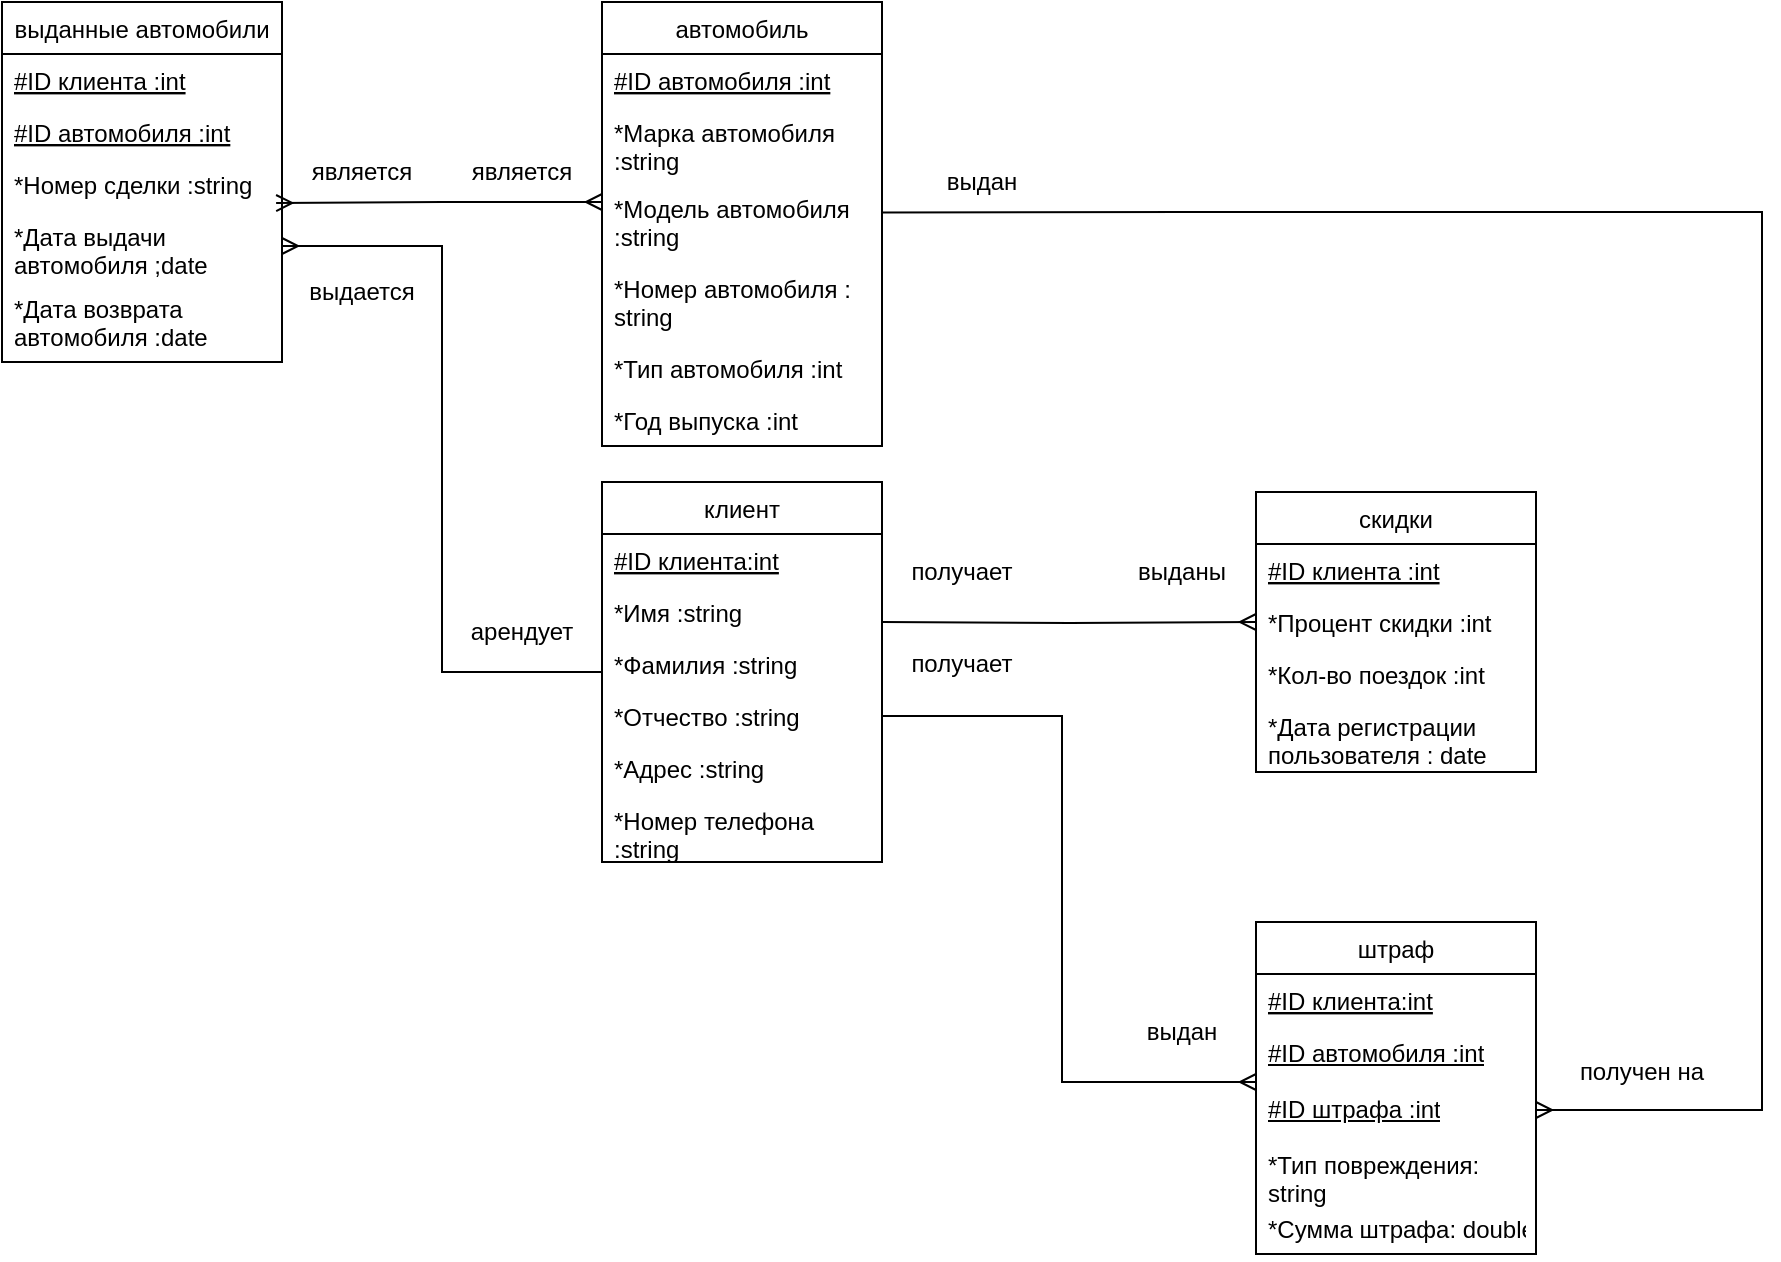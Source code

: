 <mxfile version="21.0.2" type="device"><diagram name="Страница 1" id="qD8CDFKzmHq4nJheiD8u"><mxGraphModel dx="880" dy="470" grid="1" gridSize="10" guides="1" tooltips="1" connect="1" arrows="1" fold="1" page="1" pageScale="1" pageWidth="827" pageHeight="1169" math="0" shadow="0"><root><mxCell id="0"/><mxCell id="1" parent="0"/><mxCell id="JIK2Z5EQTDYxclbeLIyV-1" value="автомобиль" style="swimlane;fontStyle=0;childLayout=stackLayout;horizontal=1;startSize=26;fillColor=none;horizontalStack=0;resizeParent=1;resizeParentMax=0;resizeLast=0;collapsible=1;marginBottom=0;" parent="1" vertex="1"><mxGeometry x="360" y="110" width="140" height="222" as="geometry"/></mxCell><mxCell id="JIK2Z5EQTDYxclbeLIyV-2" value="#ID автомобиля :int " style="text;strokeColor=none;fillColor=none;align=left;verticalAlign=top;spacingLeft=4;spacingRight=4;overflow=hidden;rotatable=0;points=[[0,0.5],[1,0.5]];portConstraint=eastwest;fontStyle=4" parent="JIK2Z5EQTDYxclbeLIyV-1" vertex="1"><mxGeometry y="26" width="140" height="26" as="geometry"/></mxCell><mxCell id="JIK2Z5EQTDYxclbeLIyV-5" value="*Марка автомобиля :string" style="text;strokeColor=none;fillColor=none;align=left;verticalAlign=top;spacingLeft=4;spacingRight=4;overflow=hidden;rotatable=0;points=[[0,0.5],[1,0.5]];portConstraint=eastwest;whiteSpace=wrap;" parent="JIK2Z5EQTDYxclbeLIyV-1" vertex="1"><mxGeometry y="52" width="140" height="38" as="geometry"/></mxCell><mxCell id="JIK2Z5EQTDYxclbeLIyV-4" value="*Модель автомобиля :string " style="text;strokeColor=none;fillColor=none;align=left;verticalAlign=top;spacingLeft=4;spacingRight=4;overflow=hidden;rotatable=0;points=[[0,0.5],[1,0.5]];portConstraint=eastwest;whiteSpace=wrap;" parent="JIK2Z5EQTDYxclbeLIyV-1" vertex="1"><mxGeometry y="90" width="140" height="40" as="geometry"/></mxCell><mxCell id="JIK2Z5EQTDYxclbeLIyV-3" value="*Номер автомобиля : string " style="text;strokeColor=none;fillColor=none;align=left;verticalAlign=top;spacingLeft=4;spacingRight=4;overflow=hidden;rotatable=0;points=[[0,0.5],[1,0.5]];portConstraint=eastwest;whiteSpace=wrap;" parent="JIK2Z5EQTDYxclbeLIyV-1" vertex="1"><mxGeometry y="130" width="140" height="40" as="geometry"/></mxCell><mxCell id="JIK2Z5EQTDYxclbeLIyV-7" value="*Тип автомобиля :int" style="text;strokeColor=none;fillColor=none;align=left;verticalAlign=top;spacingLeft=4;spacingRight=4;overflow=hidden;rotatable=0;points=[[0,0.5],[1,0.5]];portConstraint=eastwest;" parent="JIK2Z5EQTDYxclbeLIyV-1" vertex="1"><mxGeometry y="170" width="140" height="26" as="geometry"/></mxCell><mxCell id="JIK2Z5EQTDYxclbeLIyV-6" value="*Год выпуска :int" style="text;strokeColor=none;fillColor=none;align=left;verticalAlign=top;spacingLeft=4;spacingRight=4;overflow=hidden;rotatable=0;points=[[0,0.5],[1,0.5]];portConstraint=eastwest;" parent="JIK2Z5EQTDYxclbeLIyV-1" vertex="1"><mxGeometry y="196" width="140" height="26" as="geometry"/></mxCell><mxCell id="JIK2Z5EQTDYxclbeLIyV-8" value="клиент" style="swimlane;fontStyle=0;childLayout=stackLayout;horizontal=1;startSize=26;fillColor=none;horizontalStack=0;resizeParent=1;resizeParentMax=0;resizeLast=0;collapsible=1;marginBottom=0;" parent="1" vertex="1"><mxGeometry x="360" y="350" width="140" height="190" as="geometry"/></mxCell><mxCell id="JIK2Z5EQTDYxclbeLIyV-9" value="#ID клиента:int" style="text;strokeColor=none;fillColor=none;align=left;verticalAlign=top;spacingLeft=4;spacingRight=4;overflow=hidden;rotatable=0;points=[[0,0.5],[1,0.5]];portConstraint=eastwest;fontStyle=4" parent="JIK2Z5EQTDYxclbeLIyV-8" vertex="1"><mxGeometry y="26" width="140" height="26" as="geometry"/></mxCell><mxCell id="JIK2Z5EQTDYxclbeLIyV-10" value="*Имя :string" style="text;strokeColor=none;fillColor=none;align=left;verticalAlign=top;spacingLeft=4;spacingRight=4;overflow=hidden;rotatable=0;points=[[0,0.5],[1,0.5]];portConstraint=eastwest;" parent="JIK2Z5EQTDYxclbeLIyV-8" vertex="1"><mxGeometry y="52" width="140" height="26" as="geometry"/></mxCell><mxCell id="JIK2Z5EQTDYxclbeLIyV-11" value="*Фамилия :string" style="text;strokeColor=none;fillColor=none;align=left;verticalAlign=top;spacingLeft=4;spacingRight=4;overflow=hidden;rotatable=0;points=[[0,0.5],[1,0.5]];portConstraint=eastwest;" parent="JIK2Z5EQTDYxclbeLIyV-8" vertex="1"><mxGeometry y="78" width="140" height="26" as="geometry"/></mxCell><mxCell id="JIK2Z5EQTDYxclbeLIyV-12" value="*Отчество :string" style="text;strokeColor=none;fillColor=none;align=left;verticalAlign=top;spacingLeft=4;spacingRight=4;overflow=hidden;rotatable=0;points=[[0,0.5],[1,0.5]];portConstraint=eastwest;" parent="JIK2Z5EQTDYxclbeLIyV-8" vertex="1"><mxGeometry y="104" width="140" height="26" as="geometry"/></mxCell><mxCell id="JIK2Z5EQTDYxclbeLIyV-13" value="*Адрес :string" style="text;strokeColor=none;fillColor=none;align=left;verticalAlign=top;spacingLeft=4;spacingRight=4;overflow=hidden;rotatable=0;points=[[0,0.5],[1,0.5]];portConstraint=eastwest;" parent="JIK2Z5EQTDYxclbeLIyV-8" vertex="1"><mxGeometry y="130" width="140" height="26" as="geometry"/></mxCell><mxCell id="JIK2Z5EQTDYxclbeLIyV-14" value="*Номер телефона :string" style="text;strokeColor=none;fillColor=none;align=left;verticalAlign=top;spacingLeft=4;spacingRight=4;overflow=hidden;rotatable=0;points=[[0,0.5],[1,0.5]];portConstraint=eastwest;whiteSpace=wrap;" parent="JIK2Z5EQTDYxclbeLIyV-8" vertex="1"><mxGeometry y="156" width="140" height="34" as="geometry"/></mxCell><mxCell id="JIK2Z5EQTDYxclbeLIyV-15" value="скидки" style="swimlane;fontStyle=0;childLayout=stackLayout;horizontal=1;startSize=26;fillColor=none;horizontalStack=0;resizeParent=1;resizeParentMax=0;resizeLast=0;collapsible=1;marginBottom=0;" parent="1" vertex="1"><mxGeometry x="687" y="355" width="140" height="140" as="geometry"/></mxCell><mxCell id="JIK2Z5EQTDYxclbeLIyV-16" value="#ID клиента :int " style="text;strokeColor=none;fillColor=none;align=left;verticalAlign=top;spacingLeft=4;spacingRight=4;overflow=hidden;rotatable=0;points=[[0,0.5],[1,0.5]];portConstraint=eastwest;fontStyle=4" parent="JIK2Z5EQTDYxclbeLIyV-15" vertex="1"><mxGeometry y="26" width="140" height="26" as="geometry"/></mxCell><mxCell id="JIK2Z5EQTDYxclbeLIyV-17" value="*Процент скидки :int" style="text;strokeColor=none;fillColor=none;align=left;verticalAlign=top;spacingLeft=4;spacingRight=4;overflow=hidden;rotatable=0;points=[[0,0.5],[1,0.5]];portConstraint=eastwest;" parent="JIK2Z5EQTDYxclbeLIyV-15" vertex="1"><mxGeometry y="52" width="140" height="26" as="geometry"/></mxCell><mxCell id="JIK2Z5EQTDYxclbeLIyV-18" value="*Кол-во поездок :int" style="text;strokeColor=none;fillColor=none;align=left;verticalAlign=top;spacingLeft=4;spacingRight=4;overflow=hidden;rotatable=0;points=[[0,0.5],[1,0.5]];portConstraint=eastwest;" parent="JIK2Z5EQTDYxclbeLIyV-15" vertex="1"><mxGeometry y="78" width="140" height="26" as="geometry"/></mxCell><mxCell id="JIK2Z5EQTDYxclbeLIyV-19" value="*Дата регистрации пользователя : date" style="text;strokeColor=none;fillColor=none;align=left;verticalAlign=top;spacingLeft=4;spacingRight=4;overflow=hidden;rotatable=0;points=[[0,0.5],[1,0.5]];portConstraint=eastwest;whiteSpace=wrap;" parent="JIK2Z5EQTDYxclbeLIyV-15" vertex="1"><mxGeometry y="104" width="140" height="36" as="geometry"/></mxCell><mxCell id="JIK2Z5EQTDYxclbeLIyV-42" style="edgeStyle=orthogonalEdgeStyle;rounded=0;orthogonalLoop=1;jettySize=auto;html=1;entryX=1;entryY=0.5;entryDx=0;entryDy=0;startArrow=ERmany;startFill=0;endArrow=none;endFill=0;" parent="1" source="JIK2Z5EQTDYxclbeLIyV-22" target="JIK2Z5EQTDYxclbeLIyV-12" edge="1"><mxGeometry relative="1" as="geometry"><Array as="points"><mxPoint x="590" y="650"/><mxPoint x="590" y="467"/></Array></mxGeometry></mxCell><mxCell id="JIK2Z5EQTDYxclbeLIyV-22" value="штраф" style="swimlane;fontStyle=0;childLayout=stackLayout;horizontal=1;startSize=26;fillColor=none;horizontalStack=0;resizeParent=1;resizeParentMax=0;resizeLast=0;collapsible=1;marginBottom=0;" parent="1" vertex="1"><mxGeometry x="687" y="570" width="140" height="166" as="geometry"/></mxCell><mxCell id="JIK2Z5EQTDYxclbeLIyV-23" value="#ID клиента:int" style="text;strokeColor=none;fillColor=none;align=left;verticalAlign=top;spacingLeft=4;spacingRight=4;overflow=hidden;rotatable=0;points=[[0,0.5],[1,0.5]];portConstraint=eastwest;fontStyle=4" parent="JIK2Z5EQTDYxclbeLIyV-22" vertex="1"><mxGeometry y="26" width="140" height="26" as="geometry"/></mxCell><mxCell id="JIK2Z5EQTDYxclbeLIyV-26" value="#ID автомобиля :int" style="text;strokeColor=none;fillColor=none;align=left;verticalAlign=top;spacingLeft=4;spacingRight=4;overflow=hidden;rotatable=0;points=[[0,0.5],[1,0.5]];portConstraint=eastwest;whiteSpace=wrap;fontStyle=4" parent="JIK2Z5EQTDYxclbeLIyV-22" vertex="1"><mxGeometry y="52" width="140" height="28" as="geometry"/></mxCell><mxCell id="JIK2Z5EQTDYxclbeLIyV-27" value="#ID штрафа :int" style="text;strokeColor=none;fillColor=none;align=left;verticalAlign=top;spacingLeft=4;spacingRight=4;overflow=hidden;rotatable=0;points=[[0,0.5],[1,0.5]];portConstraint=eastwest;whiteSpace=wrap;fontStyle=4" parent="JIK2Z5EQTDYxclbeLIyV-22" vertex="1"><mxGeometry y="80" width="140" height="28" as="geometry"/></mxCell><mxCell id="JIK2Z5EQTDYxclbeLIyV-24" value="*Тип повреждения: string" style="text;strokeColor=none;fillColor=none;align=left;verticalAlign=top;spacingLeft=4;spacingRight=4;overflow=hidden;rotatable=0;points=[[0,0.5],[1,0.5]];portConstraint=eastwest;whiteSpace=wrap;" parent="JIK2Z5EQTDYxclbeLIyV-22" vertex="1"><mxGeometry y="108" width="140" height="32" as="geometry"/></mxCell><mxCell id="JIK2Z5EQTDYxclbeLIyV-25" value="*Сумма штрафа: double" style="text;strokeColor=none;fillColor=none;align=left;verticalAlign=top;spacingLeft=4;spacingRight=4;overflow=hidden;rotatable=0;points=[[0,0.5],[1,0.5]];portConstraint=eastwest;" parent="JIK2Z5EQTDYxclbeLIyV-22" vertex="1"><mxGeometry y="140" width="140" height="26" as="geometry"/></mxCell><mxCell id="JIK2Z5EQTDYxclbeLIyV-28" value="выданные автомобили" style="swimlane;fontStyle=0;childLayout=stackLayout;horizontal=1;startSize=26;fillColor=none;horizontalStack=0;resizeParent=1;resizeParentMax=0;resizeLast=0;collapsible=1;marginBottom=0;" parent="1" vertex="1"><mxGeometry x="60" y="110" width="140" height="180" as="geometry"/></mxCell><mxCell id="JIK2Z5EQTDYxclbeLIyV-29" value="#ID клиента :int " style="text;strokeColor=none;fillColor=none;align=left;verticalAlign=top;spacingLeft=4;spacingRight=4;overflow=hidden;rotatable=0;points=[[0,0.5],[1,0.5]];portConstraint=eastwest;fontStyle=4" parent="JIK2Z5EQTDYxclbeLIyV-28" vertex="1"><mxGeometry y="26" width="140" height="26" as="geometry"/></mxCell><mxCell id="JIK2Z5EQTDYxclbeLIyV-30" value="#ID автомобиля :int" style="text;strokeColor=none;fillColor=none;align=left;verticalAlign=top;spacingLeft=4;spacingRight=4;overflow=hidden;rotatable=0;points=[[0,0.5],[1,0.5]];portConstraint=eastwest;fontStyle=4" parent="JIK2Z5EQTDYxclbeLIyV-28" vertex="1"><mxGeometry y="52" width="140" height="26" as="geometry"/></mxCell><mxCell id="JIK2Z5EQTDYxclbeLIyV-31" value="*Номер сделки :string" style="text;strokeColor=none;fillColor=none;align=left;verticalAlign=top;spacingLeft=4;spacingRight=4;overflow=hidden;rotatable=0;points=[[0,0.5],[1,0.5]];portConstraint=eastwest;" parent="JIK2Z5EQTDYxclbeLIyV-28" vertex="1"><mxGeometry y="78" width="140" height="26" as="geometry"/></mxCell><mxCell id="JIK2Z5EQTDYxclbeLIyV-32" value="*Дата выдачи автомобиля ;date " style="text;strokeColor=none;fillColor=none;align=left;verticalAlign=top;spacingLeft=4;spacingRight=4;overflow=hidden;rotatable=0;points=[[0,0.5],[1,0.5]];portConstraint=eastwest;whiteSpace=wrap;" parent="JIK2Z5EQTDYxclbeLIyV-28" vertex="1"><mxGeometry y="104" width="140" height="36" as="geometry"/></mxCell><mxCell id="JIK2Z5EQTDYxclbeLIyV-33" value="*Дата возврата автомобиля :date " style="text;strokeColor=none;fillColor=none;align=left;verticalAlign=top;spacingLeft=4;spacingRight=4;overflow=hidden;rotatable=0;points=[[0,0.5],[1,0.5]];portConstraint=eastwest;whiteSpace=wrap;" parent="JIK2Z5EQTDYxclbeLIyV-28" vertex="1"><mxGeometry y="140" width="140" height="40" as="geometry"/></mxCell><mxCell id="JIK2Z5EQTDYxclbeLIyV-35" style="edgeStyle=orthogonalEdgeStyle;rounded=0;orthogonalLoop=1;jettySize=auto;html=1;entryX=0.979;entryY=-0.097;entryDx=0;entryDy=0;startArrow=ERmany;startFill=0;endArrow=ERmany;endFill=0;entryPerimeter=0;" parent="1" target="JIK2Z5EQTDYxclbeLIyV-32" edge="1"><mxGeometry relative="1" as="geometry"><mxPoint x="360" y="210" as="sourcePoint"/><Array as="points"><mxPoint x="280" y="210"/></Array></mxGeometry></mxCell><mxCell id="JIK2Z5EQTDYxclbeLIyV-36" style="edgeStyle=orthogonalEdgeStyle;rounded=0;orthogonalLoop=1;jettySize=auto;html=1;entryX=0;entryY=0.5;entryDx=0;entryDy=0;startArrow=ERmany;startFill=0;endArrow=none;endFill=0;" parent="1" source="JIK2Z5EQTDYxclbeLIyV-32" target="JIK2Z5EQTDYxclbeLIyV-8" edge="1"><mxGeometry relative="1" as="geometry"/></mxCell><mxCell id="JIK2Z5EQTDYxclbeLIyV-37" value="арендует " style="text;html=1;strokeColor=none;fillColor=none;align=center;verticalAlign=middle;whiteSpace=wrap;rounded=0;" parent="1" vertex="1"><mxGeometry x="290" y="410" width="60" height="30" as="geometry"/></mxCell><mxCell id="JIK2Z5EQTDYxclbeLIyV-38" value="выдается" style="text;html=1;strokeColor=none;fillColor=none;align=center;verticalAlign=middle;whiteSpace=wrap;rounded=0;" parent="1" vertex="1"><mxGeometry x="210" y="240" width="60" height="30" as="geometry"/></mxCell><mxCell id="JIK2Z5EQTDYxclbeLIyV-39" value="является" style="text;html=1;strokeColor=none;fillColor=none;align=center;verticalAlign=middle;whiteSpace=wrap;rounded=0;" parent="1" vertex="1"><mxGeometry x="290" y="180" width="60" height="30" as="geometry"/></mxCell><mxCell id="JIK2Z5EQTDYxclbeLIyV-40" value="является" style="text;html=1;strokeColor=none;fillColor=none;align=center;verticalAlign=middle;whiteSpace=wrap;rounded=0;" parent="1" vertex="1"><mxGeometry x="210" y="180" width="60" height="30" as="geometry"/></mxCell><mxCell id="JIK2Z5EQTDYxclbeLIyV-41" style="edgeStyle=orthogonalEdgeStyle;rounded=0;orthogonalLoop=1;jettySize=auto;html=1;entryX=0;entryY=0.5;entryDx=0;entryDy=0;startArrow=none;startFill=0;endArrow=ERmany;endFill=0;" parent="1" target="JIK2Z5EQTDYxclbeLIyV-17" edge="1"><mxGeometry relative="1" as="geometry"><mxPoint x="500" y="420" as="sourcePoint"/></mxGeometry></mxCell><mxCell id="JIK2Z5EQTDYxclbeLIyV-43" value="получает" style="text;html=1;strokeColor=none;fillColor=none;align=center;verticalAlign=middle;whiteSpace=wrap;rounded=0;" parent="1" vertex="1"><mxGeometry x="510" y="380" width="60" height="30" as="geometry"/></mxCell><mxCell id="JIK2Z5EQTDYxclbeLIyV-45" value="выданы" style="text;html=1;strokeColor=none;fillColor=none;align=center;verticalAlign=middle;whiteSpace=wrap;rounded=0;" parent="1" vertex="1"><mxGeometry x="620" y="380" width="60" height="30" as="geometry"/></mxCell><mxCell id="JIK2Z5EQTDYxclbeLIyV-46" value="получает" style="text;html=1;strokeColor=none;fillColor=none;align=center;verticalAlign=middle;whiteSpace=wrap;rounded=0;" parent="1" vertex="1"><mxGeometry x="510" y="426" width="60" height="30" as="geometry"/></mxCell><mxCell id="JIK2Z5EQTDYxclbeLIyV-48" value="выдан" style="text;html=1;strokeColor=none;fillColor=none;align=center;verticalAlign=middle;whiteSpace=wrap;rounded=0;" parent="1" vertex="1"><mxGeometry x="620" y="610" width="60" height="30" as="geometry"/></mxCell><mxCell id="JIK2Z5EQTDYxclbeLIyV-49" style="edgeStyle=orthogonalEdgeStyle;rounded=0;orthogonalLoop=1;jettySize=auto;html=1;exitX=1;exitY=0.5;exitDx=0;exitDy=0;startArrow=ERmany;startFill=0;endArrow=none;endFill=0;entryX=1.002;entryY=0.38;entryDx=0;entryDy=0;entryPerimeter=0;" parent="1" source="JIK2Z5EQTDYxclbeLIyV-27" target="JIK2Z5EQTDYxclbeLIyV-4" edge="1"><mxGeometry relative="1" as="geometry"><Array as="points"><mxPoint x="940" y="664"/><mxPoint x="940" y="215"/><mxPoint x="650" y="215"/></Array><mxPoint x="510" y="210" as="targetPoint"/></mxGeometry></mxCell><mxCell id="JIK2Z5EQTDYxclbeLIyV-50" value="выдан" style="text;html=1;strokeColor=none;fillColor=none;align=center;verticalAlign=middle;whiteSpace=wrap;rounded=0;" parent="1" vertex="1"><mxGeometry x="520" y="185" width="60" height="30" as="geometry"/></mxCell><mxCell id="JIK2Z5EQTDYxclbeLIyV-51" value="получен на " style="text;html=1;strokeColor=none;fillColor=none;align=center;verticalAlign=middle;whiteSpace=wrap;rounded=0;" parent="1" vertex="1"><mxGeometry x="840" y="630" width="80" height="30" as="geometry"/></mxCell></root></mxGraphModel></diagram></mxfile>